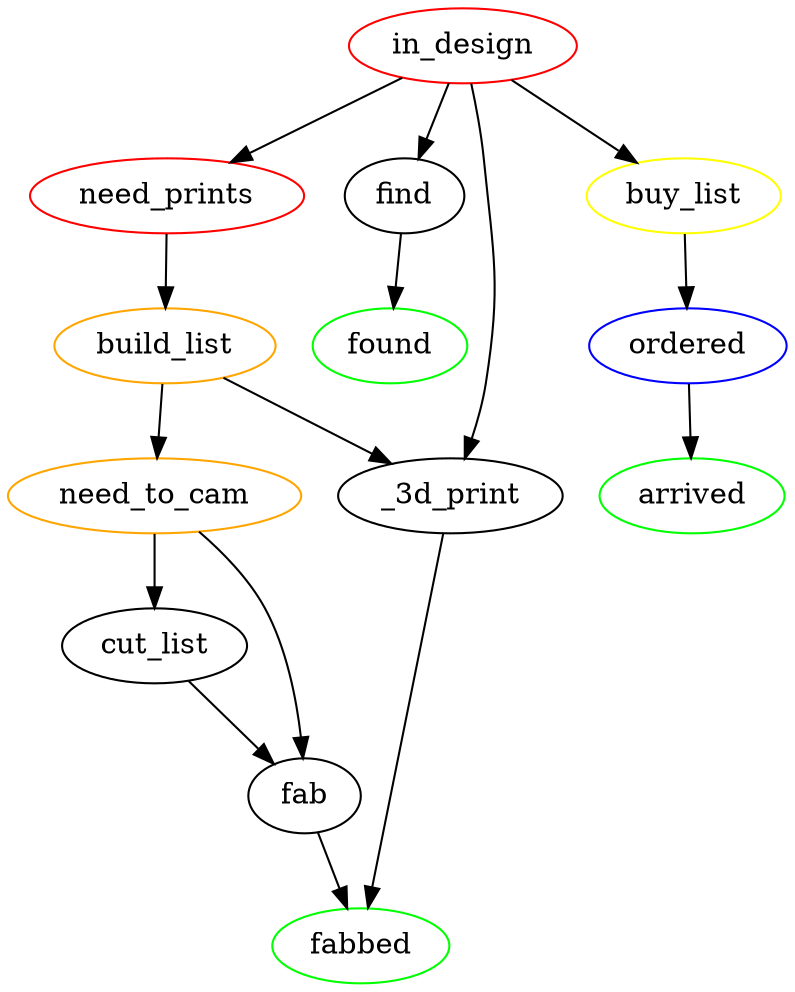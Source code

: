 digraph G{
	in_design [color=red];
	need_prints [color=red];
	build_list [color=orange];
	need_to_cam [color=orange];
	cut_list;
	find;
	found [color=green];
	_3d_print;
	fab;
	fabbed [color=green];
	buy_list [color=yellow];
	ordered [color=blue];
	arrived [color=green];

	in_design->need_prints->build_list->need_to_cam->cut_list->fab->fabbed;
	need_to_cam->fab;
	in_design->buy_list->ordered->arrived;
	build_list->_3d_print->fabbed;
	in_design->find->found;
	in_design->_3d_print;
}
